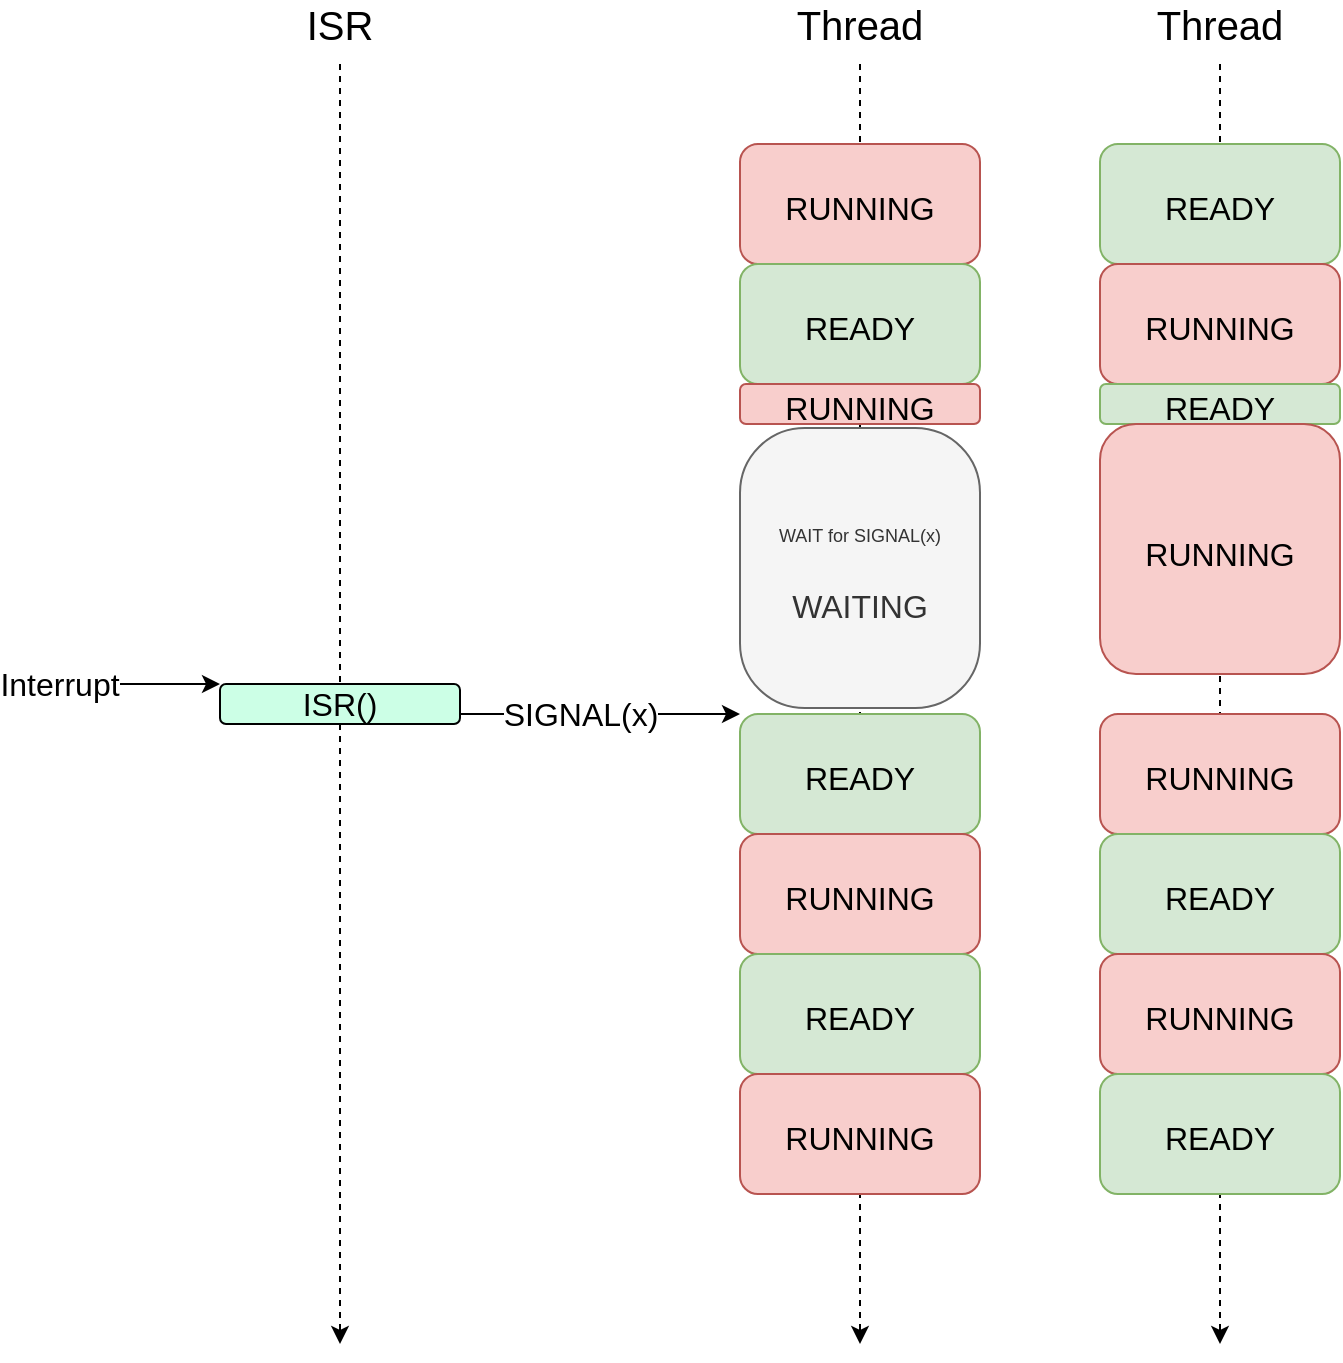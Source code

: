 <mxfile version="13.9.9" type="device"><diagram id="GuF8BwzzCG0hwI9-3yVL" name="Page-1"><mxGraphModel dx="1024" dy="592" grid="1" gridSize="10" guides="1" tooltips="1" connect="1" arrows="1" fold="1" page="1" pageScale="1" pageWidth="827" pageHeight="1169" math="0" shadow="0"><root><mxCell id="0"/><mxCell id="1" parent="0"/><mxCell id="eWqsoYyePFYU-sxeR_hf-1" value="" style="endArrow=classic;html=1;dashed=1;" edge="1" parent="1"><mxGeometry width="50" height="50" relative="1" as="geometry"><mxPoint x="320" y="40" as="sourcePoint"/><mxPoint x="320" y="680" as="targetPoint"/></mxGeometry></mxCell><mxCell id="eWqsoYyePFYU-sxeR_hf-2" value="" style="endArrow=classic;html=1;dashed=1;" edge="1" parent="1"><mxGeometry width="50" height="50" relative="1" as="geometry"><mxPoint x="580" y="40" as="sourcePoint"/><mxPoint x="580" y="680" as="targetPoint"/></mxGeometry></mxCell><mxCell id="eWqsoYyePFYU-sxeR_hf-3" value="ISR" style="text;html=1;strokeColor=none;fillColor=none;align=center;verticalAlign=middle;whiteSpace=wrap;rounded=0;fontSize=20;" vertex="1" parent="1"><mxGeometry x="300" y="10" width="40" height="20" as="geometry"/></mxCell><mxCell id="eWqsoYyePFYU-sxeR_hf-4" value="Thread" style="text;html=1;strokeColor=none;fillColor=none;align=center;verticalAlign=middle;whiteSpace=wrap;rounded=0;fontSize=20;" vertex="1" parent="1"><mxGeometry x="560" y="10" width="40" height="20" as="geometry"/></mxCell><mxCell id="eWqsoYyePFYU-sxeR_hf-5" value="&lt;font style=&quot;font-size: 16px&quot;&gt;RUNNING&lt;/font&gt;" style="rounded=1;whiteSpace=wrap;html=1;fontSize=20;fillColor=#f8cecc;strokeColor=#b85450;" vertex="1" parent="1"><mxGeometry x="520" y="80" width="120" height="60" as="geometry"/></mxCell><mxCell id="eWqsoYyePFYU-sxeR_hf-8" value="&lt;font style=&quot;font-size: 9px&quot;&gt;WAIT for SIGNAL(x)&lt;/font&gt;&lt;br&gt;&lt;br&gt;WAITING" style="rounded=1;whiteSpace=wrap;html=1;fontSize=16;fillColor=#f5f5f5;strokeColor=#666666;fontColor=#333333;arcSize=27;" vertex="1" parent="1"><mxGeometry x="520" y="222" width="120" height="140" as="geometry"/></mxCell><mxCell id="eWqsoYyePFYU-sxeR_hf-10" value="ISR()" style="rounded=1;whiteSpace=wrap;html=1;fontSize=16;fillColor=#CCFFE6;" vertex="1" parent="1"><mxGeometry x="260" y="350" width="120" height="20" as="geometry"/></mxCell><mxCell id="eWqsoYyePFYU-sxeR_hf-13" value="Interrupt" style="text;html=1;strokeColor=none;fillColor=none;align=center;verticalAlign=middle;whiteSpace=wrap;rounded=0;fontSize=16;" vertex="1" parent="1"><mxGeometry x="160" y="340" width="40" height="20" as="geometry"/></mxCell><mxCell id="eWqsoYyePFYU-sxeR_hf-14" value="" style="endArrow=classic;html=1;fontSize=16;entryX=0;entryY=0;entryDx=0;entryDy=0;" edge="1" parent="1" target="eWqsoYyePFYU-sxeR_hf-10"><mxGeometry width="50" height="50" relative="1" as="geometry"><mxPoint x="210" y="350" as="sourcePoint"/><mxPoint x="560" y="260" as="targetPoint"/></mxGeometry></mxCell><mxCell id="eWqsoYyePFYU-sxeR_hf-16" value="" style="endArrow=classic;html=1;fontSize=16;exitX=1;exitY=0.75;exitDx=0;exitDy=0;entryX=0;entryY=0;entryDx=0;entryDy=0;" edge="1" parent="1" source="eWqsoYyePFYU-sxeR_hf-10" target="eWqsoYyePFYU-sxeR_hf-21"><mxGeometry width="50" height="50" relative="1" as="geometry"><mxPoint x="390" y="310" as="sourcePoint"/><mxPoint x="570" y="365" as="targetPoint"/></mxGeometry></mxCell><mxCell id="eWqsoYyePFYU-sxeR_hf-17" value="SIGNAL(x)" style="edgeLabel;html=1;align=center;verticalAlign=middle;resizable=0;points=[];fontSize=16;" vertex="1" connectable="0" parent="eWqsoYyePFYU-sxeR_hf-16"><mxGeometry x="0.094" relative="1" as="geometry"><mxPoint x="-17" as="offset"/></mxGeometry></mxCell><mxCell id="eWqsoYyePFYU-sxeR_hf-18" value="&lt;font style=&quot;font-size: 16px&quot;&gt;READY&lt;/font&gt;" style="rounded=1;whiteSpace=wrap;html=1;fontSize=20;fillColor=#d5e8d4;strokeColor=#82b366;" vertex="1" parent="1"><mxGeometry x="520" y="140" width="120" height="60" as="geometry"/></mxCell><mxCell id="eWqsoYyePFYU-sxeR_hf-19" value="&lt;font style=&quot;font-size: 16px&quot;&gt;RUNNING&lt;/font&gt;" style="rounded=1;whiteSpace=wrap;html=1;fontSize=20;fillColor=#f8cecc;strokeColor=#b85450;" vertex="1" parent="1"><mxGeometry x="520" y="200" width="120" height="20" as="geometry"/></mxCell><mxCell id="eWqsoYyePFYU-sxeR_hf-21" value="&lt;font style=&quot;font-size: 16px&quot;&gt;READY&lt;/font&gt;" style="rounded=1;whiteSpace=wrap;html=1;fontSize=20;fillColor=#d5e8d4;strokeColor=#82b366;" vertex="1" parent="1"><mxGeometry x="520" y="365" width="120" height="60" as="geometry"/></mxCell><mxCell id="eWqsoYyePFYU-sxeR_hf-22" value="&lt;font style=&quot;font-size: 16px&quot;&gt;RUNNING&lt;/font&gt;" style="rounded=1;whiteSpace=wrap;html=1;fontSize=20;fillColor=#f8cecc;strokeColor=#b85450;" vertex="1" parent="1"><mxGeometry x="520" y="425" width="120" height="60" as="geometry"/></mxCell><mxCell id="eWqsoYyePFYU-sxeR_hf-23" value="&lt;font style=&quot;font-size: 16px&quot;&gt;READY&lt;/font&gt;" style="rounded=1;whiteSpace=wrap;html=1;fontSize=20;fillColor=#d5e8d4;strokeColor=#82b366;" vertex="1" parent="1"><mxGeometry x="520" y="485" width="120" height="60" as="geometry"/></mxCell><mxCell id="eWqsoYyePFYU-sxeR_hf-24" value="&lt;font style=&quot;font-size: 16px&quot;&gt;RUNNING&lt;/font&gt;" style="rounded=1;whiteSpace=wrap;html=1;fontSize=20;fillColor=#f8cecc;strokeColor=#b85450;" vertex="1" parent="1"><mxGeometry x="520" y="545" width="120" height="60" as="geometry"/></mxCell><mxCell id="eWqsoYyePFYU-sxeR_hf-26" value="" style="endArrow=classic;html=1;dashed=1;" edge="1" parent="1"><mxGeometry width="50" height="50" relative="1" as="geometry"><mxPoint x="760" y="40" as="sourcePoint"/><mxPoint x="760" y="680" as="targetPoint"/></mxGeometry></mxCell><mxCell id="eWqsoYyePFYU-sxeR_hf-27" value="Thread" style="text;html=1;strokeColor=none;fillColor=none;align=center;verticalAlign=middle;whiteSpace=wrap;rounded=0;fontSize=20;" vertex="1" parent="1"><mxGeometry x="740" y="10" width="40" height="20" as="geometry"/></mxCell><mxCell id="eWqsoYyePFYU-sxeR_hf-28" value="&lt;font style=&quot;font-size: 16px&quot;&gt;READY&lt;/font&gt;" style="rounded=1;whiteSpace=wrap;html=1;fontSize=20;fillColor=#d5e8d4;strokeColor=#82b366;" vertex="1" parent="1"><mxGeometry x="700" y="80" width="120" height="60" as="geometry"/></mxCell><mxCell id="eWqsoYyePFYU-sxeR_hf-29" value="&lt;font style=&quot;font-size: 16px&quot;&gt;RUNNING&lt;/font&gt;" style="rounded=1;whiteSpace=wrap;html=1;fontSize=20;fillColor=#f8cecc;strokeColor=#b85450;" vertex="1" parent="1"><mxGeometry x="700" y="140" width="120" height="60" as="geometry"/></mxCell><mxCell id="eWqsoYyePFYU-sxeR_hf-30" value="&lt;font style=&quot;font-size: 16px&quot;&gt;READY&lt;/font&gt;" style="rounded=1;whiteSpace=wrap;html=1;fontSize=20;fillColor=#d5e8d4;strokeColor=#82b366;" vertex="1" parent="1"><mxGeometry x="700" y="200" width="120" height="20" as="geometry"/></mxCell><mxCell id="eWqsoYyePFYU-sxeR_hf-31" value="&lt;font style=&quot;font-size: 16px&quot;&gt;RUNNING&lt;/font&gt;" style="rounded=1;whiteSpace=wrap;html=1;fontSize=20;fillColor=#f8cecc;strokeColor=#b85450;" vertex="1" parent="1"><mxGeometry x="700" y="220" width="120" height="125" as="geometry"/></mxCell><mxCell id="eWqsoYyePFYU-sxeR_hf-32" value="&lt;font style=&quot;font-size: 16px&quot;&gt;RUNNING&lt;/font&gt;" style="rounded=1;whiteSpace=wrap;html=1;fontSize=20;fillColor=#f8cecc;strokeColor=#b85450;" vertex="1" parent="1"><mxGeometry x="700" y="365" width="120" height="60" as="geometry"/></mxCell><mxCell id="eWqsoYyePFYU-sxeR_hf-33" value="&lt;font style=&quot;font-size: 16px&quot;&gt;READY&lt;/font&gt;" style="rounded=1;whiteSpace=wrap;html=1;fontSize=20;fillColor=#d5e8d4;strokeColor=#82b366;" vertex="1" parent="1"><mxGeometry x="700" y="425" width="120" height="60" as="geometry"/></mxCell><mxCell id="eWqsoYyePFYU-sxeR_hf-34" value="&lt;font style=&quot;font-size: 16px&quot;&gt;RUNNING&lt;/font&gt;" style="rounded=1;whiteSpace=wrap;html=1;fontSize=20;fillColor=#f8cecc;strokeColor=#b85450;" vertex="1" parent="1"><mxGeometry x="700" y="485" width="120" height="60" as="geometry"/></mxCell><mxCell id="eWqsoYyePFYU-sxeR_hf-35" value="&lt;font style=&quot;font-size: 16px&quot;&gt;READY&lt;/font&gt;" style="rounded=1;whiteSpace=wrap;html=1;fontSize=20;fillColor=#d5e8d4;strokeColor=#82b366;" vertex="1" parent="1"><mxGeometry x="700" y="545" width="120" height="60" as="geometry"/></mxCell></root></mxGraphModel></diagram></mxfile>